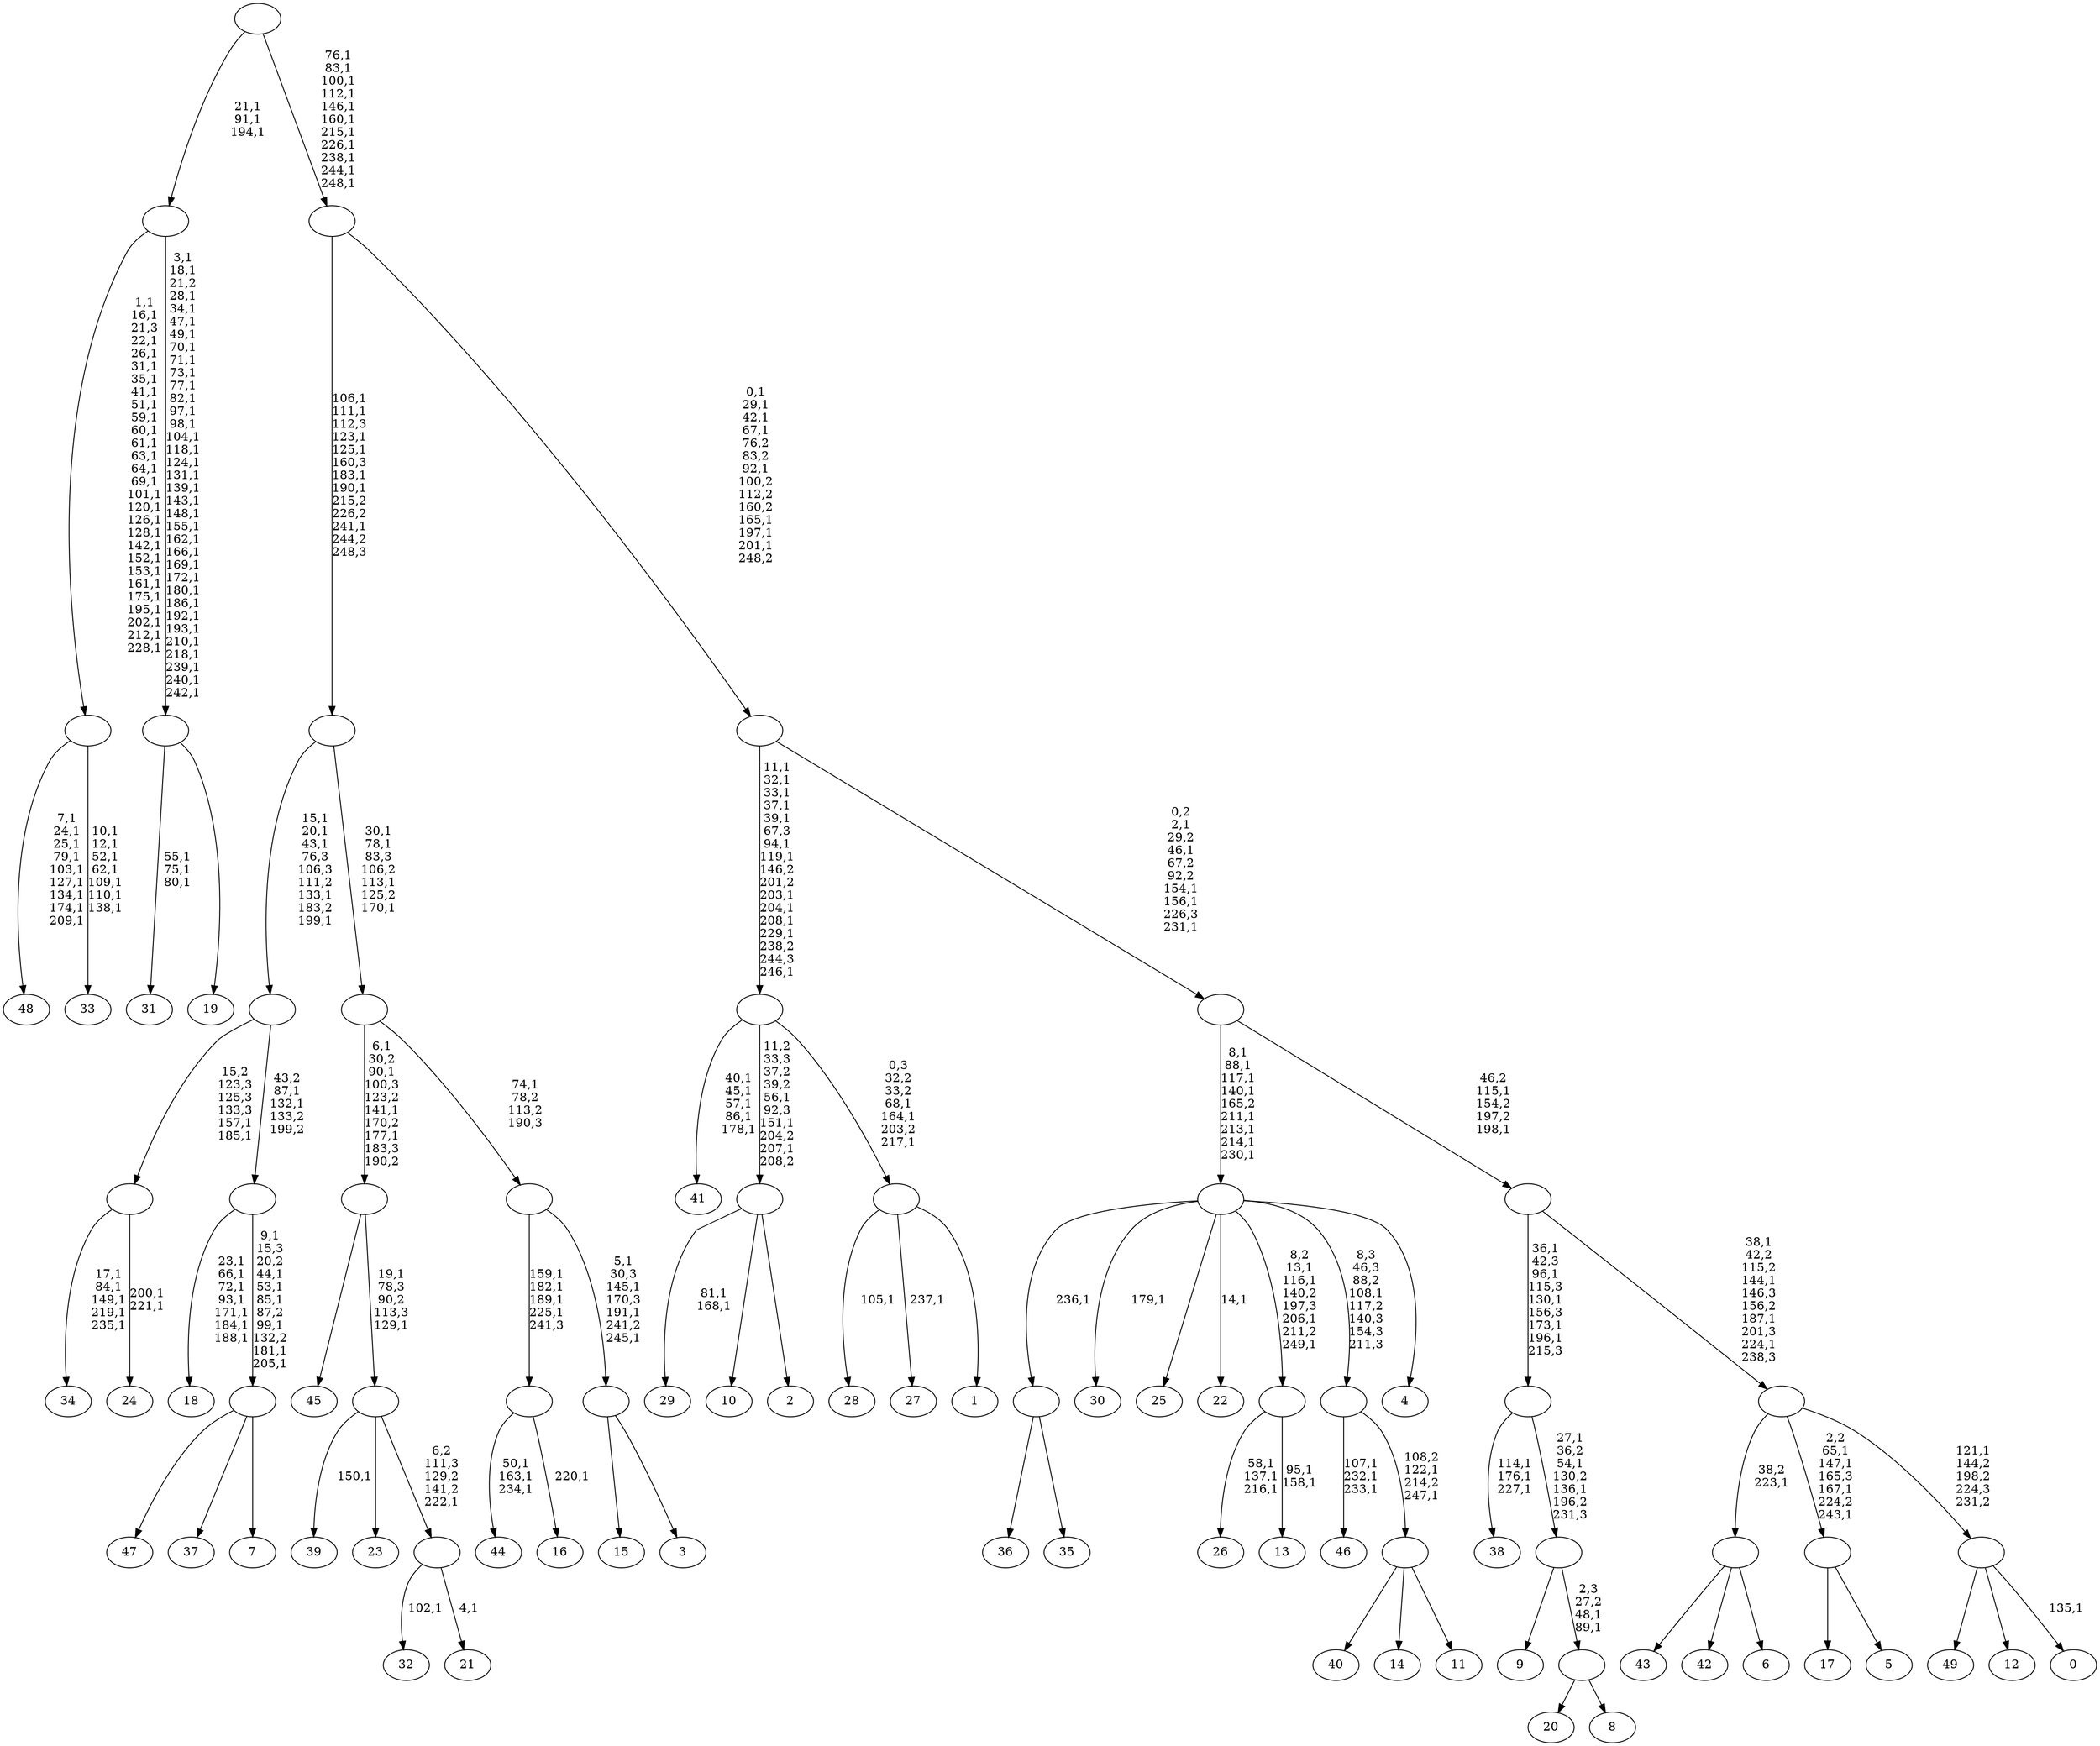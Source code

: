 digraph T {
	300 [label="49"]
	299 [label="48"]
	289 [label="47"]
	288 [label="46"]
	284 [label="45"]
	283 [label="44"]
	279 [label="43"]
	278 [label="42"]
	277 [label="41"]
	271 [label="40"]
	270 [label="39"]
	268 [label="38"]
	264 [label="37"]
	263 [label="36"]
	262 [label="35"]
	261 [label=""]
	260 [label="34"]
	254 [label="33"]
	246 [label=""]
	219 [label="32"]
	217 [label="31"]
	213 [label="30"]
	211 [label="29"]
	208 [label="28"]
	206 [label="27"]
	204 [label="26"]
	200 [label="25"]
	199 [label="24"]
	196 [label=""]
	194 [label="23"]
	193 [label="22"]
	191 [label="21"]
	189 [label=""]
	188 [label=""]
	186 [label=""]
	182 [label="20"]
	181 [label="19"]
	180 [label=""]
	146 [label=""]
	143 [label="18"]
	135 [label="17"]
	134 [label="16"]
	132 [label=""]
	128 [label="15"]
	127 [label="14"]
	126 [label="13"]
	123 [label=""]
	119 [label="12"]
	118 [label="11"]
	117 [label=""]
	115 [label=""]
	114 [label="10"]
	113 [label="9"]
	112 [label="8"]
	111 [label=""]
	109 [label=""]
	106 [label=""]
	101 [label="7"]
	100 [label=""]
	93 [label=""]
	91 [label=""]
	86 [label="6"]
	85 [label=""]
	84 [label="5"]
	83 [label=""]
	79 [label="4"]
	78 [label=""]
	70 [label="3"]
	69 [label=""]
	65 [label=""]
	64 [label=""]
	60 [label=""]
	53 [label="2"]
	52 [label=""]
	49 [label="1"]
	48 [label=""]
	45 [label=""]
	33 [label="0"]
	31 [label=""]
	30 [label=""]
	26 [label=""]
	24 [label=""]
	19 [label=""]
	11 [label=""]
	0 [label=""]
	261 -> 263 [label=""]
	261 -> 262 [label=""]
	246 -> 254 [label="10,1\n12,1\n52,1\n62,1\n109,1\n110,1\n138,1"]
	246 -> 299 [label="7,1\n24,1\n25,1\n79,1\n103,1\n127,1\n134,1\n174,1\n209,1"]
	196 -> 199 [label="200,1\n221,1"]
	196 -> 260 [label="17,1\n84,1\n149,1\n219,1\n235,1"]
	189 -> 191 [label="4,1"]
	189 -> 219 [label="102,1"]
	188 -> 270 [label="150,1"]
	188 -> 194 [label=""]
	188 -> 189 [label="6,2\n111,3\n129,2\n141,2\n222,1"]
	186 -> 188 [label="19,1\n78,3\n90,2\n113,3\n129,1"]
	186 -> 284 [label=""]
	180 -> 217 [label="55,1\n75,1\n80,1"]
	180 -> 181 [label=""]
	146 -> 180 [label="3,1\n18,1\n21,2\n28,1\n34,1\n47,1\n49,1\n70,1\n71,1\n73,1\n77,1\n82,1\n97,1\n98,1\n104,1\n118,1\n124,1\n131,1\n139,1\n143,1\n148,1\n155,1\n162,1\n166,1\n169,1\n172,1\n180,1\n186,1\n192,1\n193,1\n210,1\n218,1\n239,1\n240,1\n242,1"]
	146 -> 246 [label="1,1\n16,1\n21,3\n22,1\n26,1\n31,1\n35,1\n41,1\n51,1\n59,1\n60,1\n61,1\n63,1\n64,1\n69,1\n101,1\n120,1\n126,1\n128,1\n142,1\n152,1\n153,1\n161,1\n175,1\n195,1\n202,1\n212,1\n228,1"]
	132 -> 134 [label="220,1"]
	132 -> 283 [label="50,1\n163,1\n234,1"]
	123 -> 126 [label="95,1\n158,1"]
	123 -> 204 [label="58,1\n137,1\n216,1"]
	117 -> 271 [label=""]
	117 -> 127 [label=""]
	117 -> 118 [label=""]
	115 -> 117 [label="108,2\n122,1\n214,2\n247,1"]
	115 -> 288 [label="107,1\n232,1\n233,1"]
	111 -> 182 [label=""]
	111 -> 112 [label=""]
	109 -> 111 [label="2,3\n27,2\n48,1\n89,1"]
	109 -> 113 [label=""]
	106 -> 109 [label="27,1\n36,2\n54,1\n130,2\n136,1\n196,2\n231,3"]
	106 -> 268 [label="114,1\n176,1\n227,1"]
	100 -> 289 [label=""]
	100 -> 264 [label=""]
	100 -> 101 [label=""]
	93 -> 100 [label="9,1\n15,3\n20,2\n44,1\n53,1\n85,1\n87,2\n99,1\n132,2\n181,1\n205,1"]
	93 -> 143 [label="23,1\n66,1\n72,1\n93,1\n171,1\n184,1\n188,1"]
	91 -> 93 [label="43,2\n87,1\n132,1\n133,2\n199,2"]
	91 -> 196 [label="15,2\n123,3\n125,3\n133,3\n157,1\n185,1"]
	85 -> 279 [label=""]
	85 -> 278 [label=""]
	85 -> 86 [label=""]
	83 -> 135 [label=""]
	83 -> 84 [label=""]
	78 -> 123 [label="8,2\n13,1\n116,1\n140,2\n197,3\n206,1\n211,2\n249,1"]
	78 -> 193 [label="14,1"]
	78 -> 213 [label="179,1"]
	78 -> 261 [label="236,1"]
	78 -> 200 [label=""]
	78 -> 115 [label="8,3\n46,3\n88,2\n108,1\n117,2\n140,3\n154,3\n211,3"]
	78 -> 79 [label=""]
	69 -> 128 [label=""]
	69 -> 70 [label=""]
	65 -> 69 [label="5,1\n30,3\n145,1\n170,3\n191,1\n241,2\n245,1"]
	65 -> 132 [label="159,1\n182,1\n189,1\n225,1\n241,3"]
	64 -> 186 [label="6,1\n30,2\n90,1\n100,3\n123,2\n141,1\n170,2\n177,1\n183,3\n190,2"]
	64 -> 65 [label="74,1\n78,2\n113,2\n190,3"]
	60 -> 64 [label="30,1\n78,1\n83,3\n106,2\n113,1\n125,2\n170,1"]
	60 -> 91 [label="15,1\n20,1\n43,1\n76,3\n106,3\n111,2\n133,1\n183,2\n199,1"]
	52 -> 211 [label="81,1\n168,1"]
	52 -> 114 [label=""]
	52 -> 53 [label=""]
	48 -> 206 [label="237,1"]
	48 -> 208 [label="105,1"]
	48 -> 49 [label=""]
	45 -> 48 [label="0,3\n32,2\n33,2\n68,1\n164,1\n203,2\n217,1"]
	45 -> 52 [label="11,2\n33,3\n37,2\n39,2\n56,1\n92,3\n151,1\n204,2\n207,1\n208,2"]
	45 -> 277 [label="40,1\n45,1\n57,1\n86,1\n178,1"]
	31 -> 33 [label="135,1"]
	31 -> 300 [label=""]
	31 -> 119 [label=""]
	30 -> 83 [label="2,2\n65,1\n147,1\n165,3\n167,1\n224,2\n243,1"]
	30 -> 85 [label="38,2\n223,1"]
	30 -> 31 [label="121,1\n144,2\n198,2\n224,3\n231,2"]
	26 -> 30 [label="38,1\n42,2\n115,2\n144,1\n146,3\n156,2\n187,1\n201,3\n224,1\n238,3"]
	26 -> 106 [label="36,1\n42,3\n96,1\n115,3\n130,1\n156,3\n173,1\n196,1\n215,3"]
	24 -> 26 [label="46,2\n115,1\n154,2\n197,2\n198,1"]
	24 -> 78 [label="8,1\n88,1\n117,1\n140,1\n165,2\n211,1\n213,1\n214,1\n230,1"]
	19 -> 24 [label="0,2\n2,1\n29,2\n46,1\n67,2\n92,2\n154,1\n156,1\n226,3\n231,1"]
	19 -> 45 [label="11,1\n32,1\n33,1\n37,1\n39,1\n67,3\n94,1\n119,1\n146,2\n201,2\n203,1\n204,1\n208,1\n229,1\n238,2\n244,3\n246,1"]
	11 -> 19 [label="0,1\n29,1\n42,1\n67,1\n76,2\n83,2\n92,1\n100,2\n112,2\n160,2\n165,1\n197,1\n201,1\n248,2"]
	11 -> 60 [label="106,1\n111,1\n112,3\n123,1\n125,1\n160,3\n183,1\n190,1\n215,2\n226,2\n241,1\n244,2\n248,3"]
	0 -> 11 [label="76,1\n83,1\n100,1\n112,1\n146,1\n160,1\n215,1\n226,1\n238,1\n244,1\n248,1"]
	0 -> 146 [label="21,1\n91,1\n194,1"]
}
